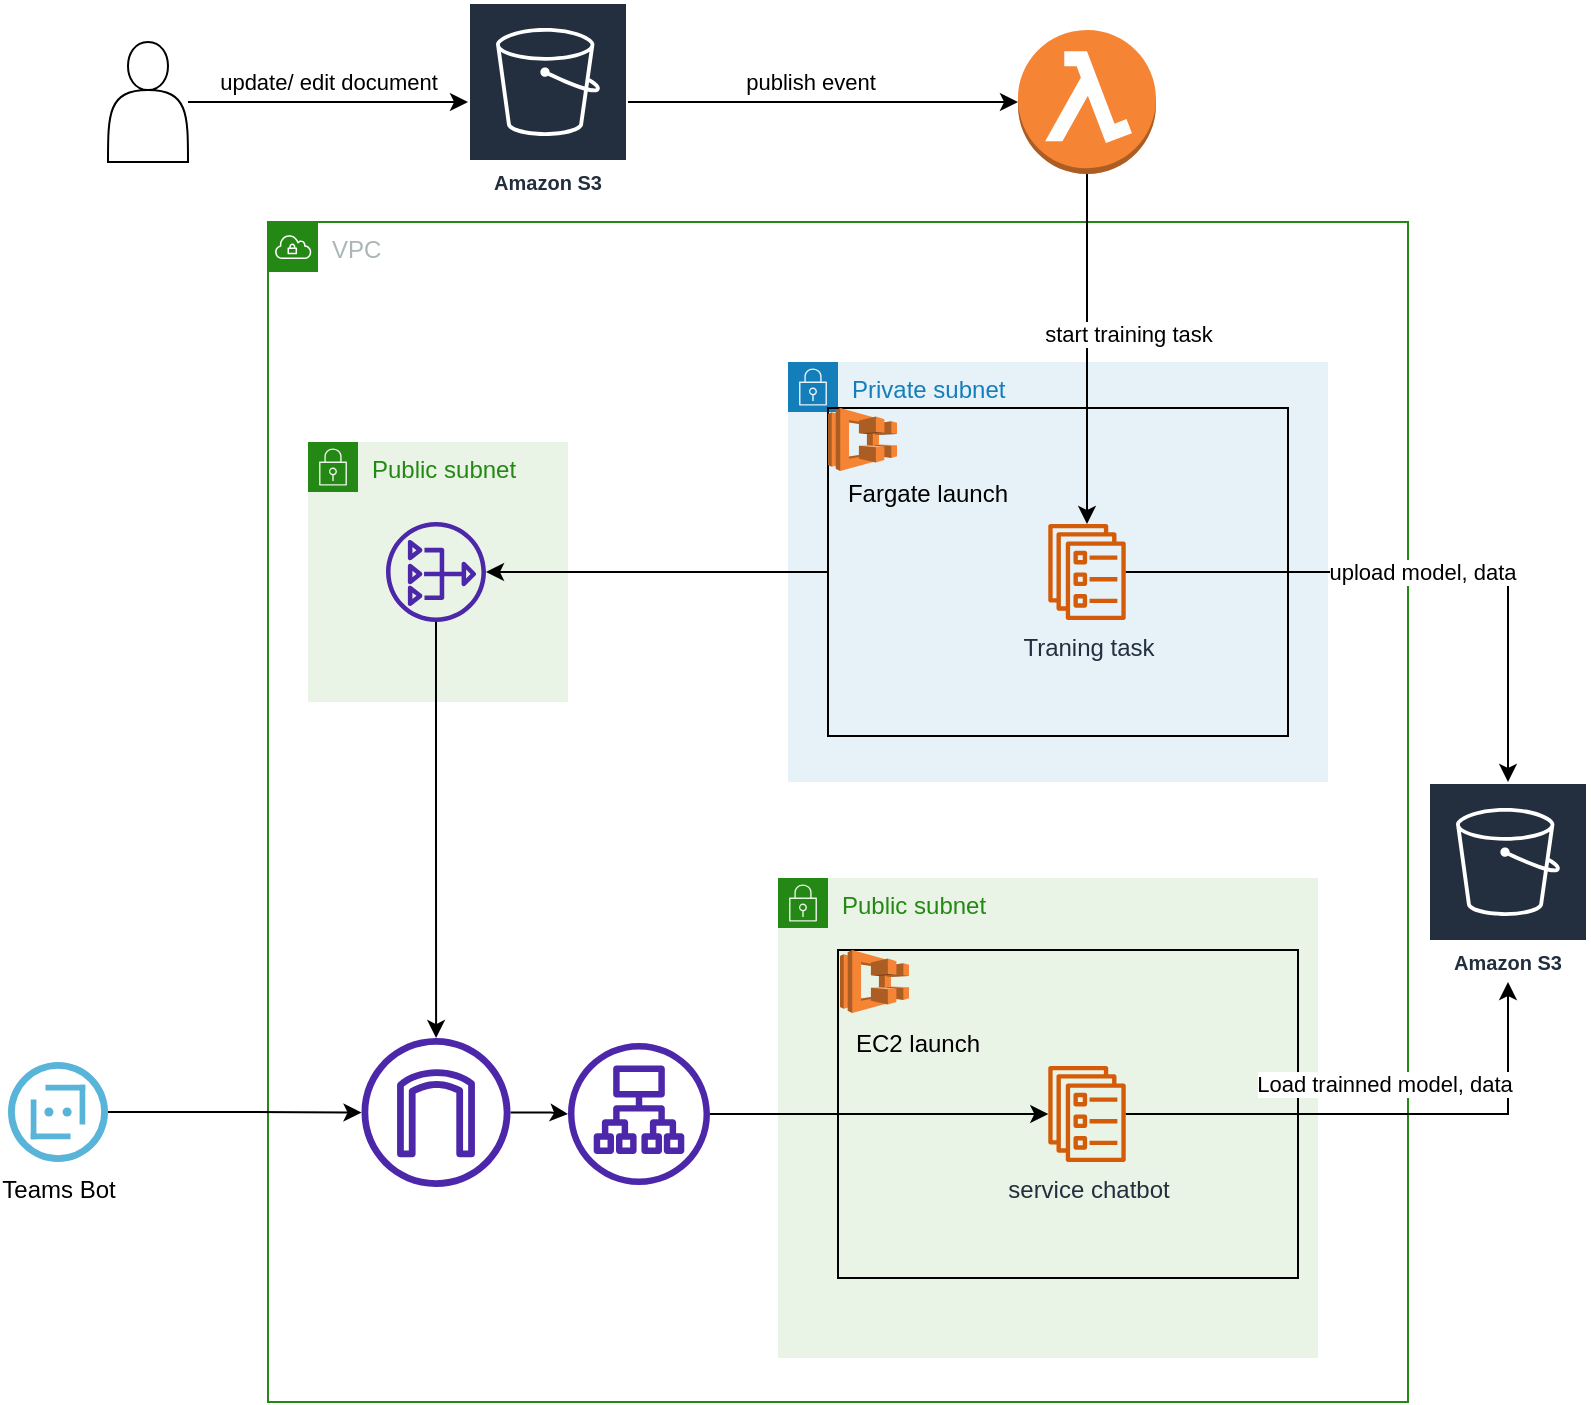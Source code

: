 <mxfile version="20.0.3" type="device"><diagram id="UniHEMxTKNp2Jtaxy9CF" name="Page-1"><mxGraphModel dx="2062" dy="1122" grid="1" gridSize="10" guides="1" tooltips="1" connect="1" arrows="1" fold="1" page="1" pageScale="1" pageWidth="850" pageHeight="1100" math="0" shadow="0"><root><mxCell id="0"/><mxCell id="1" parent="0"/><mxCell id="28hoQfcGGpzfYFJEVEXN-2" value="Amazon S3" style="sketch=0;outlineConnect=0;fontColor=#232F3E;gradientColor=none;strokeColor=#ffffff;fillColor=#232F3E;dashed=0;verticalLabelPosition=middle;verticalAlign=bottom;align=center;html=1;whiteSpace=wrap;fontSize=10;fontStyle=1;spacing=3;shape=mxgraph.aws4.productIcon;prIcon=mxgraph.aws4.s3;" parent="1" vertex="1"><mxGeometry x="270" y="200" width="80" height="100" as="geometry"/></mxCell><mxCell id="28hoQfcGGpzfYFJEVEXN-3" value="" style="shape=actor;whiteSpace=wrap;html=1;" parent="1" vertex="1"><mxGeometry x="90" y="220" width="40" height="60" as="geometry"/></mxCell><mxCell id="28hoQfcGGpzfYFJEVEXN-4" value="update/ edit document&lt;br&gt;" style="endArrow=classic;html=1;rounded=0;" parent="1" source="28hoQfcGGpzfYFJEVEXN-3" target="28hoQfcGGpzfYFJEVEXN-2" edge="1"><mxGeometry y="10" width="50" height="50" relative="1" as="geometry"><mxPoint x="410" y="700" as="sourcePoint"/><mxPoint x="460" y="650" as="targetPoint"/><mxPoint as="offset"/></mxGeometry></mxCell><mxCell id="28hoQfcGGpzfYFJEVEXN-6" value="publish event" style="endArrow=classic;html=1;rounded=0;" parent="1" source="28hoQfcGGpzfYFJEVEXN-2" target="28hoQfcGGpzfYFJEVEXN-5" edge="1"><mxGeometry x="-0.067" y="10" width="50" height="50" relative="1" as="geometry"><mxPoint x="410" y="690" as="sourcePoint"/><mxPoint x="460" y="640" as="targetPoint"/><mxPoint as="offset"/></mxGeometry></mxCell><mxCell id="28hoQfcGGpzfYFJEVEXN-9" value="Amazon S3" style="sketch=0;outlineConnect=0;fontColor=#232F3E;gradientColor=none;strokeColor=#ffffff;fillColor=#232F3E;dashed=0;verticalLabelPosition=middle;verticalAlign=bottom;align=center;html=1;whiteSpace=wrap;fontSize=10;fontStyle=1;spacing=3;shape=mxgraph.aws4.productIcon;prIcon=mxgraph.aws4.s3;" parent="1" vertex="1"><mxGeometry x="750" y="590" width="80" height="100" as="geometry"/></mxCell><mxCell id="xBEcnLe6S4WMERXaOwB2-4" value="VPC" style="points=[[0,0],[0.25,0],[0.5,0],[0.75,0],[1,0],[1,0.25],[1,0.5],[1,0.75],[1,1],[0.75,1],[0.5,1],[0.25,1],[0,1],[0,0.75],[0,0.5],[0,0.25]];outlineConnect=0;gradientColor=none;html=1;whiteSpace=wrap;fontSize=12;fontStyle=0;container=1;pointerEvents=0;collapsible=0;recursiveResize=0;shape=mxgraph.aws4.group;grIcon=mxgraph.aws4.group_vpc;strokeColor=#248814;fillColor=none;verticalAlign=top;align=left;spacingLeft=30;fontColor=#AAB7B8;dashed=0;" vertex="1" parent="1"><mxGeometry x="170" y="310" width="570" height="590" as="geometry"/></mxCell><mxCell id="xBEcnLe6S4WMERXaOwB2-20" value="Public subnet" style="points=[[0,0],[0.25,0],[0.5,0],[0.75,0],[1,0],[1,0.25],[1,0.5],[1,0.75],[1,1],[0.75,1],[0.5,1],[0.25,1],[0,1],[0,0.75],[0,0.5],[0,0.25]];outlineConnect=0;gradientColor=none;html=1;whiteSpace=wrap;fontSize=12;fontStyle=0;container=1;pointerEvents=0;collapsible=0;recursiveResize=0;shape=mxgraph.aws4.group;grIcon=mxgraph.aws4.group_security_group;grStroke=0;strokeColor=#248814;fillColor=#E9F3E6;verticalAlign=top;align=left;spacingLeft=30;fontColor=#248814;dashed=0;" vertex="1" parent="xBEcnLe6S4WMERXaOwB2-4"><mxGeometry x="255" y="328" width="270" height="240" as="geometry"/></mxCell><mxCell id="xBEcnLe6S4WMERXaOwB2-22" value="" style="rounded=0;whiteSpace=wrap;html=1;fillColor=none;" vertex="1" parent="xBEcnLe6S4WMERXaOwB2-20"><mxGeometry x="30" y="36" width="230" height="164" as="geometry"/></mxCell><mxCell id="xBEcnLe6S4WMERXaOwB2-8" value="service chatbot" style="sketch=0;outlineConnect=0;fontColor=#232F3E;gradientColor=none;fillColor=#D45B07;strokeColor=none;dashed=0;verticalLabelPosition=bottom;verticalAlign=top;align=center;html=1;fontSize=12;fontStyle=0;aspect=fixed;pointerEvents=1;shape=mxgraph.aws4.ecs_service;" vertex="1" parent="xBEcnLe6S4WMERXaOwB2-20"><mxGeometry x="135" y="94" width="39" height="48" as="geometry"/></mxCell><mxCell id="xBEcnLe6S4WMERXaOwB2-21" value="" style="outlineConnect=0;dashed=0;verticalLabelPosition=bottom;verticalAlign=top;align=center;html=1;shape=mxgraph.aws3.ecs;fillColor=#F58534;gradientColor=none;" vertex="1" parent="xBEcnLe6S4WMERXaOwB2-20"><mxGeometry x="31" y="36" width="34.5" height="31.5" as="geometry"/></mxCell><mxCell id="xBEcnLe6S4WMERXaOwB2-24" value="EC2 launch" style="text;html=1;strokeColor=none;fillColor=none;align=center;verticalAlign=middle;whiteSpace=wrap;rounded=0;" vertex="1" parent="xBEcnLe6S4WMERXaOwB2-20"><mxGeometry x="30" y="67.5" width="80" height="30" as="geometry"/></mxCell><mxCell id="xBEcnLe6S4WMERXaOwB2-25" style="edgeStyle=orthogonalEdgeStyle;rounded=0;orthogonalLoop=1;jettySize=auto;html=1;" edge="1" parent="xBEcnLe6S4WMERXaOwB2-4" source="xBEcnLe6S4WMERXaOwB2-9" target="xBEcnLe6S4WMERXaOwB2-8"><mxGeometry relative="1" as="geometry"/></mxCell><mxCell id="xBEcnLe6S4WMERXaOwB2-9" value="" style="sketch=0;outlineConnect=0;fontColor=#232F3E;gradientColor=none;fillColor=#4D27AA;strokeColor=none;dashed=0;verticalLabelPosition=bottom;verticalAlign=top;align=center;html=1;fontSize=12;fontStyle=0;aspect=fixed;pointerEvents=1;shape=mxgraph.aws4.application_load_balancer;" vertex="1" parent="xBEcnLe6S4WMERXaOwB2-4"><mxGeometry x="150" y="410.5" width="71" height="71" as="geometry"/></mxCell><mxCell id="xBEcnLe6S4WMERXaOwB2-31" value="Private subnet" style="points=[[0,0],[0.25,0],[0.5,0],[0.75,0],[1,0],[1,0.25],[1,0.5],[1,0.75],[1,1],[0.75,1],[0.5,1],[0.25,1],[0,1],[0,0.75],[0,0.5],[0,0.25]];outlineConnect=0;gradientColor=none;html=1;whiteSpace=wrap;fontSize=12;fontStyle=0;container=1;pointerEvents=0;collapsible=0;recursiveResize=0;shape=mxgraph.aws4.group;grIcon=mxgraph.aws4.group_security_group;grStroke=0;strokeColor=#147EBA;fillColor=#E6F2F8;verticalAlign=top;align=left;spacingLeft=30;fontColor=#147EBA;dashed=0;" vertex="1" parent="xBEcnLe6S4WMERXaOwB2-4"><mxGeometry x="260" y="70" width="270" height="210" as="geometry"/></mxCell><mxCell id="xBEcnLe6S4WMERXaOwB2-27" value="" style="rounded=0;whiteSpace=wrap;html=1;fillColor=none;" vertex="1" parent="xBEcnLe6S4WMERXaOwB2-31"><mxGeometry x="20" y="23" width="230" height="164" as="geometry"/></mxCell><mxCell id="xBEcnLe6S4WMERXaOwB2-28" value="Traning task" style="sketch=0;outlineConnect=0;fontColor=#232F3E;gradientColor=none;fillColor=#D45B07;strokeColor=none;dashed=0;verticalLabelPosition=bottom;verticalAlign=top;align=center;html=1;fontSize=12;fontStyle=0;aspect=fixed;pointerEvents=1;shape=mxgraph.aws4.ecs_service;" vertex="1" parent="xBEcnLe6S4WMERXaOwB2-31"><mxGeometry x="130" y="81" width="39" height="48" as="geometry"/></mxCell><mxCell id="xBEcnLe6S4WMERXaOwB2-29" value="" style="outlineConnect=0;dashed=0;verticalLabelPosition=bottom;verticalAlign=top;align=center;html=1;shape=mxgraph.aws3.ecs;fillColor=#F58534;gradientColor=none;" vertex="1" parent="xBEcnLe6S4WMERXaOwB2-31"><mxGeometry x="20" y="23" width="34.5" height="31.5" as="geometry"/></mxCell><mxCell id="xBEcnLe6S4WMERXaOwB2-30" value="Fargate launch" style="text;html=1;strokeColor=none;fillColor=none;align=center;verticalAlign=middle;whiteSpace=wrap;rounded=0;" vertex="1" parent="xBEcnLe6S4WMERXaOwB2-31"><mxGeometry x="20" y="51" width="100" height="30" as="geometry"/></mxCell><mxCell id="xBEcnLe6S4WMERXaOwB2-35" style="edgeStyle=orthogonalEdgeStyle;rounded=0;orthogonalLoop=1;jettySize=auto;html=1;" edge="1" parent="xBEcnLe6S4WMERXaOwB2-4" source="xBEcnLe6S4WMERXaOwB2-34" target="xBEcnLe6S4WMERXaOwB2-9"><mxGeometry relative="1" as="geometry"/></mxCell><mxCell id="xBEcnLe6S4WMERXaOwB2-34" value="" style="sketch=0;outlineConnect=0;fontColor=#232F3E;gradientColor=none;fillColor=#4D27AA;strokeColor=none;dashed=0;verticalLabelPosition=bottom;verticalAlign=top;align=center;html=1;fontSize=12;fontStyle=0;aspect=fixed;pointerEvents=1;shape=mxgraph.aws4.internet_gateway;" vertex="1" parent="xBEcnLe6S4WMERXaOwB2-4"><mxGeometry x="46.75" y="408" width="74.5" height="74.5" as="geometry"/></mxCell><mxCell id="xBEcnLe6S4WMERXaOwB2-37" value="Public subnet" style="points=[[0,0],[0.25,0],[0.5,0],[0.75,0],[1,0],[1,0.25],[1,0.5],[1,0.75],[1,1],[0.75,1],[0.5,1],[0.25,1],[0,1],[0,0.75],[0,0.5],[0,0.25]];outlineConnect=0;gradientColor=none;html=1;whiteSpace=wrap;fontSize=12;fontStyle=0;container=1;pointerEvents=0;collapsible=0;recursiveResize=0;shape=mxgraph.aws4.group;grIcon=mxgraph.aws4.group_security_group;grStroke=0;strokeColor=#248814;fillColor=#E9F3E6;verticalAlign=top;align=left;spacingLeft=30;fontColor=#248814;dashed=0;" vertex="1" parent="xBEcnLe6S4WMERXaOwB2-4"><mxGeometry x="20" y="110" width="130" height="130" as="geometry"/></mxCell><mxCell id="xBEcnLe6S4WMERXaOwB2-38" value="" style="sketch=0;outlineConnect=0;fontColor=#232F3E;gradientColor=none;fillColor=#4D27AA;strokeColor=none;dashed=0;verticalLabelPosition=bottom;verticalAlign=top;align=center;html=1;fontSize=12;fontStyle=0;aspect=fixed;pointerEvents=1;shape=mxgraph.aws4.nat_gateway;" vertex="1" parent="xBEcnLe6S4WMERXaOwB2-37"><mxGeometry x="39" y="40" width="50" height="50" as="geometry"/></mxCell><mxCell id="xBEcnLe6S4WMERXaOwB2-39" style="edgeStyle=orthogonalEdgeStyle;rounded=0;orthogonalLoop=1;jettySize=auto;html=1;" edge="1" parent="xBEcnLe6S4WMERXaOwB2-4" source="xBEcnLe6S4WMERXaOwB2-27" target="xBEcnLe6S4WMERXaOwB2-38"><mxGeometry relative="1" as="geometry"/></mxCell><mxCell id="xBEcnLe6S4WMERXaOwB2-40" style="edgeStyle=orthogonalEdgeStyle;rounded=0;orthogonalLoop=1;jettySize=auto;html=1;" edge="1" parent="xBEcnLe6S4WMERXaOwB2-4" source="xBEcnLe6S4WMERXaOwB2-38" target="xBEcnLe6S4WMERXaOwB2-34"><mxGeometry relative="1" as="geometry"/></mxCell><mxCell id="xBEcnLe6S4WMERXaOwB2-36" style="edgeStyle=orthogonalEdgeStyle;rounded=0;orthogonalLoop=1;jettySize=auto;html=1;" edge="1" parent="1" source="xBEcnLe6S4WMERXaOwB2-14" target="xBEcnLe6S4WMERXaOwB2-34"><mxGeometry relative="1" as="geometry"/></mxCell><mxCell id="xBEcnLe6S4WMERXaOwB2-14" value="Teams Bot" style="sketch=0;aspect=fixed;html=1;points=[];align=center;image;fontSize=12;image=img/lib/mscae/Bot_Services.svg;" vertex="1" parent="1"><mxGeometry x="40" y="730" width="50" height="50" as="geometry"/></mxCell><mxCell id="xBEcnLe6S4WMERXaOwB2-19" value="Load trainned model, data" style="edgeStyle=orthogonalEdgeStyle;rounded=0;orthogonalLoop=1;jettySize=auto;html=1;" edge="1" parent="1" source="xBEcnLe6S4WMERXaOwB2-8" target="28hoQfcGGpzfYFJEVEXN-9"><mxGeometry x="0.003" y="15" relative="1" as="geometry"><mxPoint as="offset"/></mxGeometry></mxCell><mxCell id="28hoQfcGGpzfYFJEVEXN-5" value="" style="outlineConnect=0;dashed=0;verticalLabelPosition=bottom;verticalAlign=top;align=center;html=1;shape=mxgraph.aws3.lambda_function;fillColor=#F58534;gradientColor=none;" parent="1" vertex="1"><mxGeometry x="545" y="214" width="69" height="72" as="geometry"/></mxCell><mxCell id="28hoQfcGGpzfYFJEVEXN-8" value="start training task" style="endArrow=classic;html=1;rounded=0;exitX=0.5;exitY=1;exitDx=0;exitDy=0;exitPerimeter=0;" parent="1" target="xBEcnLe6S4WMERXaOwB2-28" edge="1" source="28hoQfcGGpzfYFJEVEXN-5"><mxGeometry x="-0.091" y="20" width="50" height="50" relative="1" as="geometry"><mxPoint x="570" y="250" as="sourcePoint"/><mxPoint x="460" y="640" as="targetPoint"/><mxPoint as="offset"/></mxGeometry></mxCell><mxCell id="xBEcnLe6S4WMERXaOwB2-33" value="upload model, data" style="edgeStyle=orthogonalEdgeStyle;rounded=0;orthogonalLoop=1;jettySize=auto;html=1;" edge="1" parent="1" source="xBEcnLe6S4WMERXaOwB2-28" target="28hoQfcGGpzfYFJEVEXN-9"><mxGeometry relative="1" as="geometry"/></mxCell></root></mxGraphModel></diagram></mxfile>